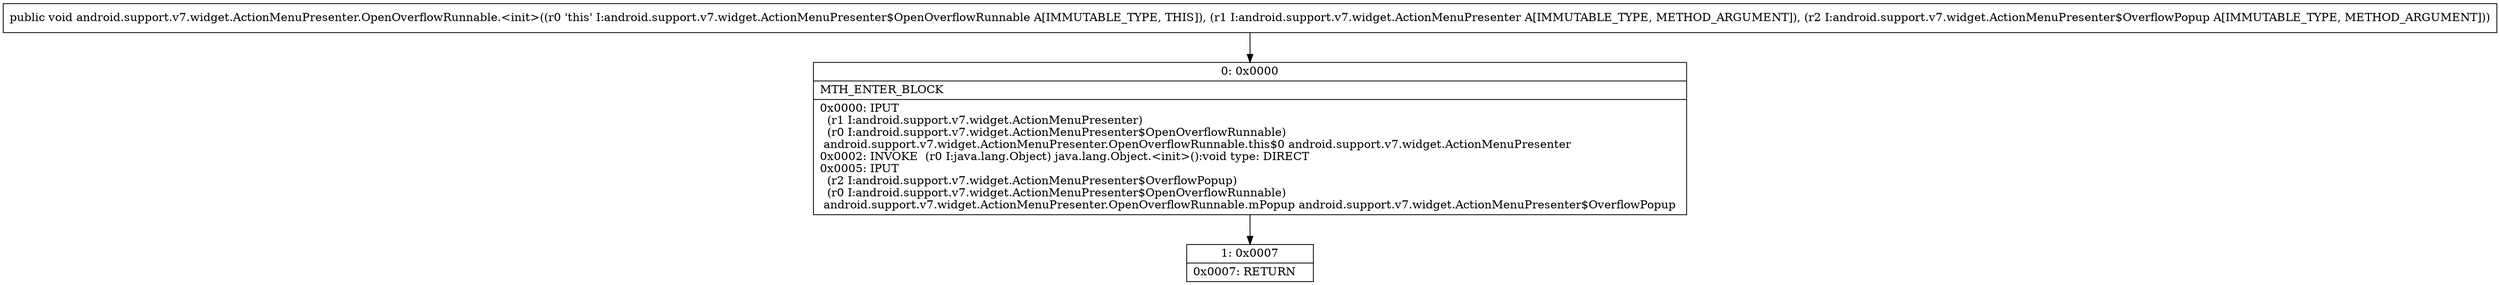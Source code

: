 digraph "CFG forandroid.support.v7.widget.ActionMenuPresenter.OpenOverflowRunnable.\<init\>(Landroid\/support\/v7\/widget\/ActionMenuPresenter;Landroid\/support\/v7\/widget\/ActionMenuPresenter$OverflowPopup;)V" {
Node_0 [shape=record,label="{0\:\ 0x0000|MTH_ENTER_BLOCK\l|0x0000: IPUT  \l  (r1 I:android.support.v7.widget.ActionMenuPresenter)\l  (r0 I:android.support.v7.widget.ActionMenuPresenter$OpenOverflowRunnable)\l android.support.v7.widget.ActionMenuPresenter.OpenOverflowRunnable.this$0 android.support.v7.widget.ActionMenuPresenter \l0x0002: INVOKE  (r0 I:java.lang.Object) java.lang.Object.\<init\>():void type: DIRECT \l0x0005: IPUT  \l  (r2 I:android.support.v7.widget.ActionMenuPresenter$OverflowPopup)\l  (r0 I:android.support.v7.widget.ActionMenuPresenter$OpenOverflowRunnable)\l android.support.v7.widget.ActionMenuPresenter.OpenOverflowRunnable.mPopup android.support.v7.widget.ActionMenuPresenter$OverflowPopup \l}"];
Node_1 [shape=record,label="{1\:\ 0x0007|0x0007: RETURN   \l}"];
MethodNode[shape=record,label="{public void android.support.v7.widget.ActionMenuPresenter.OpenOverflowRunnable.\<init\>((r0 'this' I:android.support.v7.widget.ActionMenuPresenter$OpenOverflowRunnable A[IMMUTABLE_TYPE, THIS]), (r1 I:android.support.v7.widget.ActionMenuPresenter A[IMMUTABLE_TYPE, METHOD_ARGUMENT]), (r2 I:android.support.v7.widget.ActionMenuPresenter$OverflowPopup A[IMMUTABLE_TYPE, METHOD_ARGUMENT])) }"];
MethodNode -> Node_0;
Node_0 -> Node_1;
}

